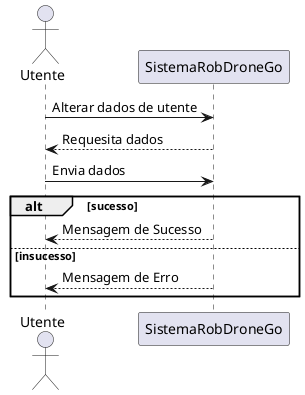 @startuml
actor Utente as actor
participant SistemaRobDroneGo as srdg
actor -> srdg: Alterar dados de utente
srdg --> actor : Requesita dados
actor -> srdg: Envia dados
alt sucesso
srdg --> actor : Mensagem de Sucesso
else insucesso
srdg -->actor : Mensagem de Erro
end
@enduml
